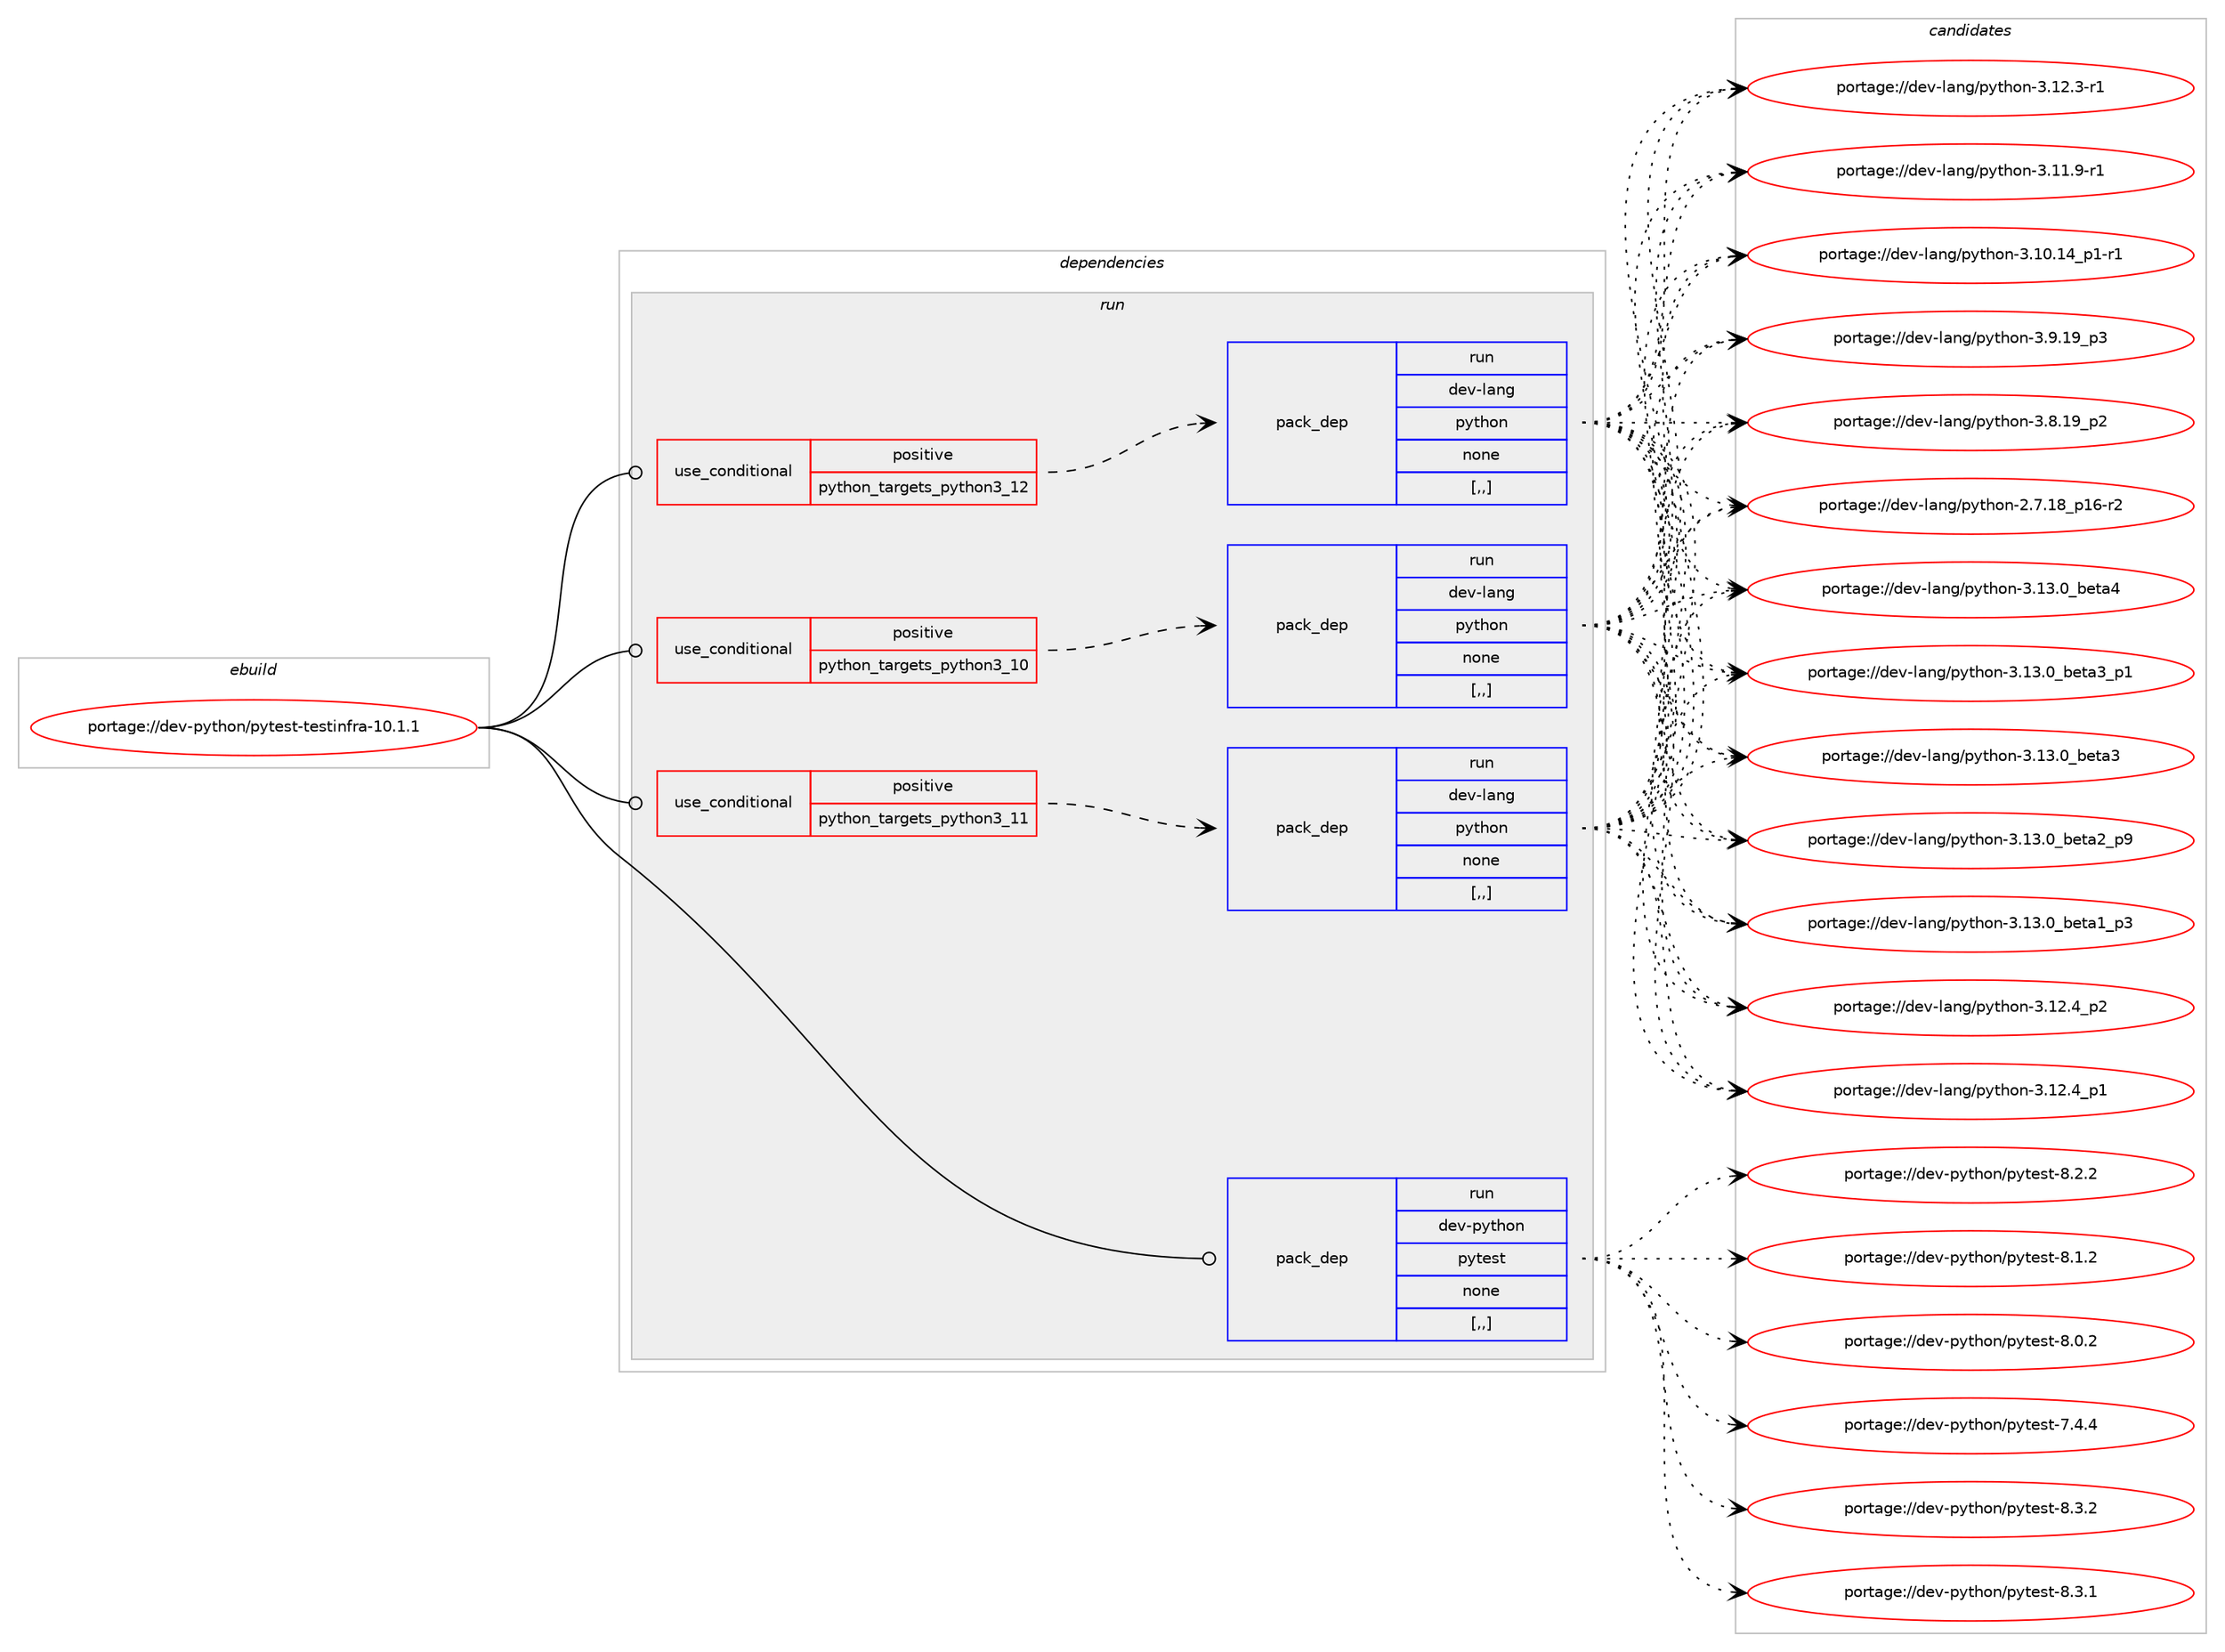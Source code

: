 digraph prolog {

# *************
# Graph options
# *************

newrank=true;
concentrate=true;
compound=true;
graph [rankdir=LR,fontname=Helvetica,fontsize=10,ranksep=1.5];#, ranksep=2.5, nodesep=0.2];
edge  [arrowhead=vee];
node  [fontname=Helvetica,fontsize=10];

# **********
# The ebuild
# **********

subgraph cluster_leftcol {
color=gray;
label=<<i>ebuild</i>>;
id [label="portage://dev-python/pytest-testinfra-10.1.1", color=red, width=4, href="../dev-python/pytest-testinfra-10.1.1.svg"];
}

# ****************
# The dependencies
# ****************

subgraph cluster_midcol {
color=gray;
label=<<i>dependencies</i>>;
subgraph cluster_compile {
fillcolor="#eeeeee";
style=filled;
label=<<i>compile</i>>;
}
subgraph cluster_compileandrun {
fillcolor="#eeeeee";
style=filled;
label=<<i>compile and run</i>>;
}
subgraph cluster_run {
fillcolor="#eeeeee";
style=filled;
label=<<i>run</i>>;
subgraph cond38170 {
dependency159850 [label=<<TABLE BORDER="0" CELLBORDER="1" CELLSPACING="0" CELLPADDING="4"><TR><TD ROWSPAN="3" CELLPADDING="10">use_conditional</TD></TR><TR><TD>positive</TD></TR><TR><TD>python_targets_python3_10</TD></TR></TABLE>>, shape=none, color=red];
subgraph pack120411 {
dependency159851 [label=<<TABLE BORDER="0" CELLBORDER="1" CELLSPACING="0" CELLPADDING="4" WIDTH="220"><TR><TD ROWSPAN="6" CELLPADDING="30">pack_dep</TD></TR><TR><TD WIDTH="110">run</TD></TR><TR><TD>dev-lang</TD></TR><TR><TD>python</TD></TR><TR><TD>none</TD></TR><TR><TD>[,,]</TD></TR></TABLE>>, shape=none, color=blue];
}
dependency159850:e -> dependency159851:w [weight=20,style="dashed",arrowhead="vee"];
}
id:e -> dependency159850:w [weight=20,style="solid",arrowhead="odot"];
subgraph cond38171 {
dependency159852 [label=<<TABLE BORDER="0" CELLBORDER="1" CELLSPACING="0" CELLPADDING="4"><TR><TD ROWSPAN="3" CELLPADDING="10">use_conditional</TD></TR><TR><TD>positive</TD></TR><TR><TD>python_targets_python3_11</TD></TR></TABLE>>, shape=none, color=red];
subgraph pack120412 {
dependency159853 [label=<<TABLE BORDER="0" CELLBORDER="1" CELLSPACING="0" CELLPADDING="4" WIDTH="220"><TR><TD ROWSPAN="6" CELLPADDING="30">pack_dep</TD></TR><TR><TD WIDTH="110">run</TD></TR><TR><TD>dev-lang</TD></TR><TR><TD>python</TD></TR><TR><TD>none</TD></TR><TR><TD>[,,]</TD></TR></TABLE>>, shape=none, color=blue];
}
dependency159852:e -> dependency159853:w [weight=20,style="dashed",arrowhead="vee"];
}
id:e -> dependency159852:w [weight=20,style="solid",arrowhead="odot"];
subgraph cond38172 {
dependency159854 [label=<<TABLE BORDER="0" CELLBORDER="1" CELLSPACING="0" CELLPADDING="4"><TR><TD ROWSPAN="3" CELLPADDING="10">use_conditional</TD></TR><TR><TD>positive</TD></TR><TR><TD>python_targets_python3_12</TD></TR></TABLE>>, shape=none, color=red];
subgraph pack120413 {
dependency159855 [label=<<TABLE BORDER="0" CELLBORDER="1" CELLSPACING="0" CELLPADDING="4" WIDTH="220"><TR><TD ROWSPAN="6" CELLPADDING="30">pack_dep</TD></TR><TR><TD WIDTH="110">run</TD></TR><TR><TD>dev-lang</TD></TR><TR><TD>python</TD></TR><TR><TD>none</TD></TR><TR><TD>[,,]</TD></TR></TABLE>>, shape=none, color=blue];
}
dependency159854:e -> dependency159855:w [weight=20,style="dashed",arrowhead="vee"];
}
id:e -> dependency159854:w [weight=20,style="solid",arrowhead="odot"];
subgraph pack120414 {
dependency159856 [label=<<TABLE BORDER="0" CELLBORDER="1" CELLSPACING="0" CELLPADDING="4" WIDTH="220"><TR><TD ROWSPAN="6" CELLPADDING="30">pack_dep</TD></TR><TR><TD WIDTH="110">run</TD></TR><TR><TD>dev-python</TD></TR><TR><TD>pytest</TD></TR><TR><TD>none</TD></TR><TR><TD>[,,]</TD></TR></TABLE>>, shape=none, color=blue];
}
id:e -> dependency159856:w [weight=20,style="solid",arrowhead="odot"];
}
}

# **************
# The candidates
# **************

subgraph cluster_choices {
rank=same;
color=gray;
label=<<i>candidates</i>>;

subgraph choice120411 {
color=black;
nodesep=1;
choice1001011184510897110103471121211161041111104551464951464895981011169752 [label="portage://dev-lang/python-3.13.0_beta4", color=red, width=4,href="../dev-lang/python-3.13.0_beta4.svg"];
choice10010111845108971101034711212111610411111045514649514648959810111697519511249 [label="portage://dev-lang/python-3.13.0_beta3_p1", color=red, width=4,href="../dev-lang/python-3.13.0_beta3_p1.svg"];
choice1001011184510897110103471121211161041111104551464951464895981011169751 [label="portage://dev-lang/python-3.13.0_beta3", color=red, width=4,href="../dev-lang/python-3.13.0_beta3.svg"];
choice10010111845108971101034711212111610411111045514649514648959810111697509511257 [label="portage://dev-lang/python-3.13.0_beta2_p9", color=red, width=4,href="../dev-lang/python-3.13.0_beta2_p9.svg"];
choice10010111845108971101034711212111610411111045514649514648959810111697499511251 [label="portage://dev-lang/python-3.13.0_beta1_p3", color=red, width=4,href="../dev-lang/python-3.13.0_beta1_p3.svg"];
choice100101118451089711010347112121116104111110455146495046529511250 [label="portage://dev-lang/python-3.12.4_p2", color=red, width=4,href="../dev-lang/python-3.12.4_p2.svg"];
choice100101118451089711010347112121116104111110455146495046529511249 [label="portage://dev-lang/python-3.12.4_p1", color=red, width=4,href="../dev-lang/python-3.12.4_p1.svg"];
choice100101118451089711010347112121116104111110455146495046514511449 [label="portage://dev-lang/python-3.12.3-r1", color=red, width=4,href="../dev-lang/python-3.12.3-r1.svg"];
choice100101118451089711010347112121116104111110455146494946574511449 [label="portage://dev-lang/python-3.11.9-r1", color=red, width=4,href="../dev-lang/python-3.11.9-r1.svg"];
choice100101118451089711010347112121116104111110455146494846495295112494511449 [label="portage://dev-lang/python-3.10.14_p1-r1", color=red, width=4,href="../dev-lang/python-3.10.14_p1-r1.svg"];
choice100101118451089711010347112121116104111110455146574649579511251 [label="portage://dev-lang/python-3.9.19_p3", color=red, width=4,href="../dev-lang/python-3.9.19_p3.svg"];
choice100101118451089711010347112121116104111110455146564649579511250 [label="portage://dev-lang/python-3.8.19_p2", color=red, width=4,href="../dev-lang/python-3.8.19_p2.svg"];
choice100101118451089711010347112121116104111110455046554649569511249544511450 [label="portage://dev-lang/python-2.7.18_p16-r2", color=red, width=4,href="../dev-lang/python-2.7.18_p16-r2.svg"];
dependency159851:e -> choice1001011184510897110103471121211161041111104551464951464895981011169752:w [style=dotted,weight="100"];
dependency159851:e -> choice10010111845108971101034711212111610411111045514649514648959810111697519511249:w [style=dotted,weight="100"];
dependency159851:e -> choice1001011184510897110103471121211161041111104551464951464895981011169751:w [style=dotted,weight="100"];
dependency159851:e -> choice10010111845108971101034711212111610411111045514649514648959810111697509511257:w [style=dotted,weight="100"];
dependency159851:e -> choice10010111845108971101034711212111610411111045514649514648959810111697499511251:w [style=dotted,weight="100"];
dependency159851:e -> choice100101118451089711010347112121116104111110455146495046529511250:w [style=dotted,weight="100"];
dependency159851:e -> choice100101118451089711010347112121116104111110455146495046529511249:w [style=dotted,weight="100"];
dependency159851:e -> choice100101118451089711010347112121116104111110455146495046514511449:w [style=dotted,weight="100"];
dependency159851:e -> choice100101118451089711010347112121116104111110455146494946574511449:w [style=dotted,weight="100"];
dependency159851:e -> choice100101118451089711010347112121116104111110455146494846495295112494511449:w [style=dotted,weight="100"];
dependency159851:e -> choice100101118451089711010347112121116104111110455146574649579511251:w [style=dotted,weight="100"];
dependency159851:e -> choice100101118451089711010347112121116104111110455146564649579511250:w [style=dotted,weight="100"];
dependency159851:e -> choice100101118451089711010347112121116104111110455046554649569511249544511450:w [style=dotted,weight="100"];
}
subgraph choice120412 {
color=black;
nodesep=1;
choice1001011184510897110103471121211161041111104551464951464895981011169752 [label="portage://dev-lang/python-3.13.0_beta4", color=red, width=4,href="../dev-lang/python-3.13.0_beta4.svg"];
choice10010111845108971101034711212111610411111045514649514648959810111697519511249 [label="portage://dev-lang/python-3.13.0_beta3_p1", color=red, width=4,href="../dev-lang/python-3.13.0_beta3_p1.svg"];
choice1001011184510897110103471121211161041111104551464951464895981011169751 [label="portage://dev-lang/python-3.13.0_beta3", color=red, width=4,href="../dev-lang/python-3.13.0_beta3.svg"];
choice10010111845108971101034711212111610411111045514649514648959810111697509511257 [label="portage://dev-lang/python-3.13.0_beta2_p9", color=red, width=4,href="../dev-lang/python-3.13.0_beta2_p9.svg"];
choice10010111845108971101034711212111610411111045514649514648959810111697499511251 [label="portage://dev-lang/python-3.13.0_beta1_p3", color=red, width=4,href="../dev-lang/python-3.13.0_beta1_p3.svg"];
choice100101118451089711010347112121116104111110455146495046529511250 [label="portage://dev-lang/python-3.12.4_p2", color=red, width=4,href="../dev-lang/python-3.12.4_p2.svg"];
choice100101118451089711010347112121116104111110455146495046529511249 [label="portage://dev-lang/python-3.12.4_p1", color=red, width=4,href="../dev-lang/python-3.12.4_p1.svg"];
choice100101118451089711010347112121116104111110455146495046514511449 [label="portage://dev-lang/python-3.12.3-r1", color=red, width=4,href="../dev-lang/python-3.12.3-r1.svg"];
choice100101118451089711010347112121116104111110455146494946574511449 [label="portage://dev-lang/python-3.11.9-r1", color=red, width=4,href="../dev-lang/python-3.11.9-r1.svg"];
choice100101118451089711010347112121116104111110455146494846495295112494511449 [label="portage://dev-lang/python-3.10.14_p1-r1", color=red, width=4,href="../dev-lang/python-3.10.14_p1-r1.svg"];
choice100101118451089711010347112121116104111110455146574649579511251 [label="portage://dev-lang/python-3.9.19_p3", color=red, width=4,href="../dev-lang/python-3.9.19_p3.svg"];
choice100101118451089711010347112121116104111110455146564649579511250 [label="portage://dev-lang/python-3.8.19_p2", color=red, width=4,href="../dev-lang/python-3.8.19_p2.svg"];
choice100101118451089711010347112121116104111110455046554649569511249544511450 [label="portage://dev-lang/python-2.7.18_p16-r2", color=red, width=4,href="../dev-lang/python-2.7.18_p16-r2.svg"];
dependency159853:e -> choice1001011184510897110103471121211161041111104551464951464895981011169752:w [style=dotted,weight="100"];
dependency159853:e -> choice10010111845108971101034711212111610411111045514649514648959810111697519511249:w [style=dotted,weight="100"];
dependency159853:e -> choice1001011184510897110103471121211161041111104551464951464895981011169751:w [style=dotted,weight="100"];
dependency159853:e -> choice10010111845108971101034711212111610411111045514649514648959810111697509511257:w [style=dotted,weight="100"];
dependency159853:e -> choice10010111845108971101034711212111610411111045514649514648959810111697499511251:w [style=dotted,weight="100"];
dependency159853:e -> choice100101118451089711010347112121116104111110455146495046529511250:w [style=dotted,weight="100"];
dependency159853:e -> choice100101118451089711010347112121116104111110455146495046529511249:w [style=dotted,weight="100"];
dependency159853:e -> choice100101118451089711010347112121116104111110455146495046514511449:w [style=dotted,weight="100"];
dependency159853:e -> choice100101118451089711010347112121116104111110455146494946574511449:w [style=dotted,weight="100"];
dependency159853:e -> choice100101118451089711010347112121116104111110455146494846495295112494511449:w [style=dotted,weight="100"];
dependency159853:e -> choice100101118451089711010347112121116104111110455146574649579511251:w [style=dotted,weight="100"];
dependency159853:e -> choice100101118451089711010347112121116104111110455146564649579511250:w [style=dotted,weight="100"];
dependency159853:e -> choice100101118451089711010347112121116104111110455046554649569511249544511450:w [style=dotted,weight="100"];
}
subgraph choice120413 {
color=black;
nodesep=1;
choice1001011184510897110103471121211161041111104551464951464895981011169752 [label="portage://dev-lang/python-3.13.0_beta4", color=red, width=4,href="../dev-lang/python-3.13.0_beta4.svg"];
choice10010111845108971101034711212111610411111045514649514648959810111697519511249 [label="portage://dev-lang/python-3.13.0_beta3_p1", color=red, width=4,href="../dev-lang/python-3.13.0_beta3_p1.svg"];
choice1001011184510897110103471121211161041111104551464951464895981011169751 [label="portage://dev-lang/python-3.13.0_beta3", color=red, width=4,href="../dev-lang/python-3.13.0_beta3.svg"];
choice10010111845108971101034711212111610411111045514649514648959810111697509511257 [label="portage://dev-lang/python-3.13.0_beta2_p9", color=red, width=4,href="../dev-lang/python-3.13.0_beta2_p9.svg"];
choice10010111845108971101034711212111610411111045514649514648959810111697499511251 [label="portage://dev-lang/python-3.13.0_beta1_p3", color=red, width=4,href="../dev-lang/python-3.13.0_beta1_p3.svg"];
choice100101118451089711010347112121116104111110455146495046529511250 [label="portage://dev-lang/python-3.12.4_p2", color=red, width=4,href="../dev-lang/python-3.12.4_p2.svg"];
choice100101118451089711010347112121116104111110455146495046529511249 [label="portage://dev-lang/python-3.12.4_p1", color=red, width=4,href="../dev-lang/python-3.12.4_p1.svg"];
choice100101118451089711010347112121116104111110455146495046514511449 [label="portage://dev-lang/python-3.12.3-r1", color=red, width=4,href="../dev-lang/python-3.12.3-r1.svg"];
choice100101118451089711010347112121116104111110455146494946574511449 [label="portage://dev-lang/python-3.11.9-r1", color=red, width=4,href="../dev-lang/python-3.11.9-r1.svg"];
choice100101118451089711010347112121116104111110455146494846495295112494511449 [label="portage://dev-lang/python-3.10.14_p1-r1", color=red, width=4,href="../dev-lang/python-3.10.14_p1-r1.svg"];
choice100101118451089711010347112121116104111110455146574649579511251 [label="portage://dev-lang/python-3.9.19_p3", color=red, width=4,href="../dev-lang/python-3.9.19_p3.svg"];
choice100101118451089711010347112121116104111110455146564649579511250 [label="portage://dev-lang/python-3.8.19_p2", color=red, width=4,href="../dev-lang/python-3.8.19_p2.svg"];
choice100101118451089711010347112121116104111110455046554649569511249544511450 [label="portage://dev-lang/python-2.7.18_p16-r2", color=red, width=4,href="../dev-lang/python-2.7.18_p16-r2.svg"];
dependency159855:e -> choice1001011184510897110103471121211161041111104551464951464895981011169752:w [style=dotted,weight="100"];
dependency159855:e -> choice10010111845108971101034711212111610411111045514649514648959810111697519511249:w [style=dotted,weight="100"];
dependency159855:e -> choice1001011184510897110103471121211161041111104551464951464895981011169751:w [style=dotted,weight="100"];
dependency159855:e -> choice10010111845108971101034711212111610411111045514649514648959810111697509511257:w [style=dotted,weight="100"];
dependency159855:e -> choice10010111845108971101034711212111610411111045514649514648959810111697499511251:w [style=dotted,weight="100"];
dependency159855:e -> choice100101118451089711010347112121116104111110455146495046529511250:w [style=dotted,weight="100"];
dependency159855:e -> choice100101118451089711010347112121116104111110455146495046529511249:w [style=dotted,weight="100"];
dependency159855:e -> choice100101118451089711010347112121116104111110455146495046514511449:w [style=dotted,weight="100"];
dependency159855:e -> choice100101118451089711010347112121116104111110455146494946574511449:w [style=dotted,weight="100"];
dependency159855:e -> choice100101118451089711010347112121116104111110455146494846495295112494511449:w [style=dotted,weight="100"];
dependency159855:e -> choice100101118451089711010347112121116104111110455146574649579511251:w [style=dotted,weight="100"];
dependency159855:e -> choice100101118451089711010347112121116104111110455146564649579511250:w [style=dotted,weight="100"];
dependency159855:e -> choice100101118451089711010347112121116104111110455046554649569511249544511450:w [style=dotted,weight="100"];
}
subgraph choice120414 {
color=black;
nodesep=1;
choice1001011184511212111610411111047112121116101115116455646514650 [label="portage://dev-python/pytest-8.3.2", color=red, width=4,href="../dev-python/pytest-8.3.2.svg"];
choice1001011184511212111610411111047112121116101115116455646514649 [label="portage://dev-python/pytest-8.3.1", color=red, width=4,href="../dev-python/pytest-8.3.1.svg"];
choice1001011184511212111610411111047112121116101115116455646504650 [label="portage://dev-python/pytest-8.2.2", color=red, width=4,href="../dev-python/pytest-8.2.2.svg"];
choice1001011184511212111610411111047112121116101115116455646494650 [label="portage://dev-python/pytest-8.1.2", color=red, width=4,href="../dev-python/pytest-8.1.2.svg"];
choice1001011184511212111610411111047112121116101115116455646484650 [label="portage://dev-python/pytest-8.0.2", color=red, width=4,href="../dev-python/pytest-8.0.2.svg"];
choice1001011184511212111610411111047112121116101115116455546524652 [label="portage://dev-python/pytest-7.4.4", color=red, width=4,href="../dev-python/pytest-7.4.4.svg"];
dependency159856:e -> choice1001011184511212111610411111047112121116101115116455646514650:w [style=dotted,weight="100"];
dependency159856:e -> choice1001011184511212111610411111047112121116101115116455646514649:w [style=dotted,weight="100"];
dependency159856:e -> choice1001011184511212111610411111047112121116101115116455646504650:w [style=dotted,weight="100"];
dependency159856:e -> choice1001011184511212111610411111047112121116101115116455646494650:w [style=dotted,weight="100"];
dependency159856:e -> choice1001011184511212111610411111047112121116101115116455646484650:w [style=dotted,weight="100"];
dependency159856:e -> choice1001011184511212111610411111047112121116101115116455546524652:w [style=dotted,weight="100"];
}
}

}
